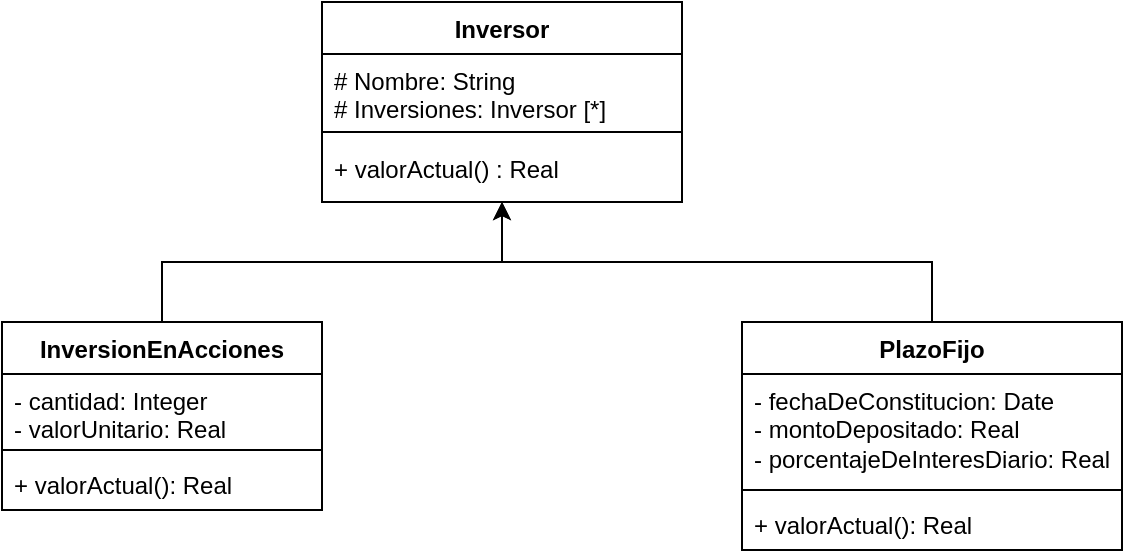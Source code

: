 <mxfile version="21.7.5" type="device" pages="2">
  <diagram id="C5RBs43oDa-KdzZeNtuy" name="Page-1">
    <mxGraphModel dx="1418" dy="855" grid="1" gridSize="10" guides="1" tooltips="1" connect="1" arrows="1" fold="1" page="1" pageScale="1" pageWidth="827" pageHeight="1169" math="0" shadow="0">
      <root>
        <mxCell id="WIyWlLk6GJQsqaUBKTNV-0" />
        <mxCell id="WIyWlLk6GJQsqaUBKTNV-1" parent="WIyWlLk6GJQsqaUBKTNV-0" />
        <mxCell id="DRMMrB3HVODrKAB7Sjzj-1" value="Inversor" style="swimlane;fontStyle=1;align=center;verticalAlign=top;childLayout=stackLayout;horizontal=1;startSize=26;horizontalStack=0;resizeParent=1;resizeParentMax=0;resizeLast=0;collapsible=1;marginBottom=0;whiteSpace=wrap;html=1;" vertex="1" parent="WIyWlLk6GJQsqaUBKTNV-1">
          <mxGeometry x="340" y="160" width="180" height="100" as="geometry" />
        </mxCell>
        <mxCell id="DRMMrB3HVODrKAB7Sjzj-2" value="# Nombre: String&lt;br&gt;&lt;span style=&quot;background-color: initial;&quot;&gt;# Inversiones: Inversor [*]&lt;/span&gt;" style="text;strokeColor=none;fillColor=none;align=left;verticalAlign=top;spacingLeft=4;spacingRight=4;overflow=hidden;rotatable=0;points=[[0,0.5],[1,0.5]];portConstraint=eastwest;whiteSpace=wrap;html=1;" vertex="1" parent="DRMMrB3HVODrKAB7Sjzj-1">
          <mxGeometry y="26" width="180" height="34" as="geometry" />
        </mxCell>
        <mxCell id="DRMMrB3HVODrKAB7Sjzj-3" value="" style="line;strokeWidth=1;fillColor=none;align=left;verticalAlign=middle;spacingTop=-1;spacingLeft=3;spacingRight=3;rotatable=0;labelPosition=right;points=[];portConstraint=eastwest;strokeColor=inherit;" vertex="1" parent="DRMMrB3HVODrKAB7Sjzj-1">
          <mxGeometry y="60" width="180" height="10" as="geometry" />
        </mxCell>
        <mxCell id="DRMMrB3HVODrKAB7Sjzj-4" value="+ valorActual() : Real" style="text;strokeColor=none;fillColor=none;align=left;verticalAlign=top;spacingLeft=4;spacingRight=4;overflow=hidden;rotatable=0;points=[[0,0.5],[1,0.5]];portConstraint=eastwest;whiteSpace=wrap;html=1;" vertex="1" parent="DRMMrB3HVODrKAB7Sjzj-1">
          <mxGeometry y="70" width="180" height="30" as="geometry" />
        </mxCell>
        <mxCell id="DRMMrB3HVODrKAB7Sjzj-5" value="InversionEnAcciones" style="swimlane;fontStyle=1;align=center;verticalAlign=top;childLayout=stackLayout;horizontal=1;startSize=26;horizontalStack=0;resizeParent=1;resizeParentMax=0;resizeLast=0;collapsible=1;marginBottom=0;whiteSpace=wrap;html=1;" vertex="1" parent="WIyWlLk6GJQsqaUBKTNV-1">
          <mxGeometry x="180" y="320" width="160" height="94" as="geometry" />
        </mxCell>
        <mxCell id="DRMMrB3HVODrKAB7Sjzj-6" value="- cantidad: Integer&lt;br&gt;- valorUnitario: Real" style="text;strokeColor=none;fillColor=none;align=left;verticalAlign=top;spacingLeft=4;spacingRight=4;overflow=hidden;rotatable=0;points=[[0,0.5],[1,0.5]];portConstraint=eastwest;whiteSpace=wrap;html=1;" vertex="1" parent="DRMMrB3HVODrKAB7Sjzj-5">
          <mxGeometry y="26" width="160" height="34" as="geometry" />
        </mxCell>
        <mxCell id="DRMMrB3HVODrKAB7Sjzj-7" value="" style="line;strokeWidth=1;fillColor=none;align=left;verticalAlign=middle;spacingTop=-1;spacingLeft=3;spacingRight=3;rotatable=0;labelPosition=right;points=[];portConstraint=eastwest;strokeColor=inherit;" vertex="1" parent="DRMMrB3HVODrKAB7Sjzj-5">
          <mxGeometry y="60" width="160" height="8" as="geometry" />
        </mxCell>
        <mxCell id="DRMMrB3HVODrKAB7Sjzj-8" value="+ valorActual(): Real" style="text;strokeColor=none;fillColor=none;align=left;verticalAlign=top;spacingLeft=4;spacingRight=4;overflow=hidden;rotatable=0;points=[[0,0.5],[1,0.5]];portConstraint=eastwest;whiteSpace=wrap;html=1;" vertex="1" parent="DRMMrB3HVODrKAB7Sjzj-5">
          <mxGeometry y="68" width="160" height="26" as="geometry" />
        </mxCell>
        <mxCell id="DRMMrB3HVODrKAB7Sjzj-9" value="PlazoFijo" style="swimlane;fontStyle=1;align=center;verticalAlign=top;childLayout=stackLayout;horizontal=1;startSize=26;horizontalStack=0;resizeParent=1;resizeParentMax=0;resizeLast=0;collapsible=1;marginBottom=0;whiteSpace=wrap;html=1;" vertex="1" parent="WIyWlLk6GJQsqaUBKTNV-1">
          <mxGeometry x="550" y="320" width="190" height="114" as="geometry" />
        </mxCell>
        <mxCell id="DRMMrB3HVODrKAB7Sjzj-10" value="- fechaDeConstitucion: Date&lt;br&gt;- montoDepositado: Real&lt;br&gt;- porcentajeDeInteresDiario: Real" style="text;strokeColor=none;fillColor=none;align=left;verticalAlign=top;spacingLeft=4;spacingRight=4;overflow=hidden;rotatable=0;points=[[0,0.5],[1,0.5]];portConstraint=eastwest;whiteSpace=wrap;html=1;" vertex="1" parent="DRMMrB3HVODrKAB7Sjzj-9">
          <mxGeometry y="26" width="190" height="54" as="geometry" />
        </mxCell>
        <mxCell id="DRMMrB3HVODrKAB7Sjzj-11" value="" style="line;strokeWidth=1;fillColor=none;align=left;verticalAlign=middle;spacingTop=-1;spacingLeft=3;spacingRight=3;rotatable=0;labelPosition=right;points=[];portConstraint=eastwest;strokeColor=inherit;" vertex="1" parent="DRMMrB3HVODrKAB7Sjzj-9">
          <mxGeometry y="80" width="190" height="8" as="geometry" />
        </mxCell>
        <mxCell id="DRMMrB3HVODrKAB7Sjzj-12" value="+ valorActual(): Real" style="text;strokeColor=none;fillColor=none;align=left;verticalAlign=top;spacingLeft=4;spacingRight=4;overflow=hidden;rotatable=0;points=[[0,0.5],[1,0.5]];portConstraint=eastwest;whiteSpace=wrap;html=1;" vertex="1" parent="DRMMrB3HVODrKAB7Sjzj-9">
          <mxGeometry y="88" width="190" height="26" as="geometry" />
        </mxCell>
        <mxCell id="DRMMrB3HVODrKAB7Sjzj-14" value="" style="endArrow=classic;html=1;rounded=0;edgeStyle=orthogonalEdgeStyle;" edge="1" parent="WIyWlLk6GJQsqaUBKTNV-1" source="DRMMrB3HVODrKAB7Sjzj-5" target="DRMMrB3HVODrKAB7Sjzj-1">
          <mxGeometry width="50" height="50" relative="1" as="geometry">
            <mxPoint x="680" y="410" as="sourcePoint" />
            <mxPoint x="730" y="360" as="targetPoint" />
          </mxGeometry>
        </mxCell>
        <mxCell id="DRMMrB3HVODrKAB7Sjzj-15" value="" style="edgeStyle=orthogonalEdgeStyle;orthogonalLoop=1;jettySize=auto;html=1;rounded=0;" edge="1" parent="WIyWlLk6GJQsqaUBKTNV-1" source="DRMMrB3HVODrKAB7Sjzj-9" target="DRMMrB3HVODrKAB7Sjzj-1">
          <mxGeometry width="80" relative="1" as="geometry">
            <mxPoint x="710" y="380" as="sourcePoint" />
            <mxPoint x="790" y="380" as="targetPoint" />
            <Array as="points">
              <mxPoint x="645" y="290" />
              <mxPoint x="430" y="290" />
            </Array>
          </mxGeometry>
        </mxCell>
      </root>
    </mxGraphModel>
  </diagram>
  <diagram id="aHENAPCufKloDeLuIXQS" name="Página-2">
    <mxGraphModel dx="474" dy="884" grid="1" gridSize="10" guides="1" tooltips="1" connect="1" arrows="1" fold="1" page="1" pageScale="1" pageWidth="827" pageHeight="1169" math="0" shadow="0">
      <root>
        <mxCell id="0" />
        <mxCell id="1" parent="0" />
        <mxCell id="BMzTofD3opcZjoU_3iYe-1" value="ReporteDeConstruccion" style="swimlane;fontStyle=1;align=center;verticalAlign=top;childLayout=stackLayout;horizontal=1;startSize=26;horizontalStack=0;resizeParent=1;resizeParentMax=0;resizeLast=0;collapsible=1;marginBottom=0;whiteSpace=wrap;html=1;" vertex="1" parent="1">
          <mxGeometry x="340" y="20" width="230" height="100" as="geometry" />
        </mxCell>
        <mxCell id="BMzTofD3opcZjoU_3iYe-3" value="" style="line;strokeWidth=1;fillColor=none;align=left;verticalAlign=middle;spacingTop=-1;spacingLeft=3;spacingRight=3;rotatable=0;labelPosition=right;points=[];portConstraint=eastwest;strokeColor=inherit;" vertex="1" parent="BMzTofD3opcZjoU_3iYe-1">
          <mxGeometry y="26" width="230" height="8" as="geometry" />
        </mxCell>
        <mxCell id="BMzTofD3opcZjoU_3iYe-4" value="+ volumenDeMaterial(material: String): Real&lt;br&gt;+ superficieDeColor(color:String): Real&lt;br&gt;+ agregarPieza" style="text;strokeColor=none;fillColor=none;align=left;verticalAlign=top;spacingLeft=4;spacingRight=4;overflow=hidden;rotatable=0;points=[[0,0.5],[1,0.5]];portConstraint=eastwest;whiteSpace=wrap;html=1;" vertex="1" parent="BMzTofD3opcZjoU_3iYe-1">
          <mxGeometry y="34" width="230" height="66" as="geometry" />
        </mxCell>
        <mxCell id="BMzTofD3opcZjoU_3iYe-5" value="&lt;p style=&quot;margin:0px;margin-top:4px;text-align:center;&quot;&gt;&lt;i&gt;&amp;lt;&amp;lt;Abstract&amp;gt;&amp;gt;&lt;/i&gt;&lt;br&gt;&lt;b&gt;Pieza&lt;/b&gt;&lt;/p&gt;&lt;hr size=&quot;1&quot;&gt;&lt;p style=&quot;margin:0px;margin-left:4px;&quot;&gt;- material: String&lt;br&gt;- color: String&lt;/p&gt;&lt;hr size=&quot;1&quot;&gt;&lt;p style=&quot;margin:0px;margin-left:4px;&quot;&gt;+ getVolumenDeMaterial(nombre del material: String): Real&lt;br&gt;+ getSuperficieDeColor(unNombreDeColor: String): Real&lt;/p&gt;&lt;span id=&quot;docs-internal-guid-397ee441-7fff-5609-20b0-b73727539040&quot;&gt;&lt;/span&gt;" style="verticalAlign=top;align=left;overflow=fill;fontSize=12;fontFamily=Helvetica;html=1;whiteSpace=wrap;" vertex="1" parent="1">
          <mxGeometry x="320" y="210" width="320" height="130" as="geometry" />
        </mxCell>
        <mxCell id="BMzTofD3opcZjoU_3iYe-7" value="Cilindro" style="swimlane;fontStyle=1;align=center;verticalAlign=top;childLayout=stackLayout;horizontal=1;startSize=26;horizontalStack=0;resizeParent=1;resizeParentMax=0;resizeLast=0;collapsible=1;marginBottom=0;whiteSpace=wrap;html=1;" vertex="1" parent="1">
          <mxGeometry x="10" y="400" width="340" height="112" as="geometry" />
        </mxCell>
        <mxCell id="BMzTofD3opcZjoU_3iYe-8" value="- radio: Integer&lt;br&gt;- altura: Integer" style="text;strokeColor=none;fillColor=none;align=left;verticalAlign=top;spacingLeft=4;spacingRight=4;overflow=hidden;rotatable=0;points=[[0,0.5],[1,0.5]];portConstraint=eastwest;whiteSpace=wrap;html=1;" vertex="1" parent="BMzTofD3opcZjoU_3iYe-7">
          <mxGeometry y="26" width="340" height="44" as="geometry" />
        </mxCell>
        <mxCell id="BMzTofD3opcZjoU_3iYe-9" value="" style="line;strokeWidth=1;fillColor=none;align=left;verticalAlign=middle;spacingTop=-1;spacingLeft=3;spacingRight=3;rotatable=0;labelPosition=right;points=[];portConstraint=eastwest;strokeColor=inherit;" vertex="1" parent="BMzTofD3opcZjoU_3iYe-7">
          <mxGeometry y="70" width="340" height="2" as="geometry" />
        </mxCell>
        <mxCell id="BMzTofD3opcZjoU_3iYe-10" value="+ getVolumenDeMaterial(nombre del material: String): Real&lt;br&gt;+ getSuperficieDeColor(unNombreDeColor: String): Real" style="text;strokeColor=none;fillColor=none;align=left;verticalAlign=top;spacingLeft=4;spacingRight=4;overflow=hidden;rotatable=0;points=[[0,0.5],[1,0.5]];portConstraint=eastwest;whiteSpace=wrap;html=1;" vertex="1" parent="BMzTofD3opcZjoU_3iYe-7">
          <mxGeometry y="72" width="340" height="40" as="geometry" />
        </mxCell>
        <mxCell id="BMzTofD3opcZjoU_3iYe-11" value="Esfera" style="swimlane;fontStyle=1;align=center;verticalAlign=top;childLayout=stackLayout;horizontal=1;startSize=26;horizontalStack=0;resizeParent=1;resizeParentMax=0;resizeLast=0;collapsible=1;marginBottom=0;whiteSpace=wrap;html=1;" vertex="1" parent="1">
          <mxGeometry x="390" y="400" width="340" height="94" as="geometry" />
        </mxCell>
        <mxCell id="BMzTofD3opcZjoU_3iYe-12" value="- radio: Integer" style="text;strokeColor=none;fillColor=none;align=left;verticalAlign=top;spacingLeft=4;spacingRight=4;overflow=hidden;rotatable=0;points=[[0,0.5],[1,0.5]];portConstraint=eastwest;whiteSpace=wrap;html=1;" vertex="1" parent="BMzTofD3opcZjoU_3iYe-11">
          <mxGeometry y="26" width="340" height="26" as="geometry" />
        </mxCell>
        <mxCell id="BMzTofD3opcZjoU_3iYe-13" value="" style="line;strokeWidth=1;fillColor=none;align=left;verticalAlign=middle;spacingTop=-1;spacingLeft=3;spacingRight=3;rotatable=0;labelPosition=right;points=[];portConstraint=eastwest;strokeColor=inherit;" vertex="1" parent="BMzTofD3opcZjoU_3iYe-11">
          <mxGeometry y="52" width="340" height="2" as="geometry" />
        </mxCell>
        <mxCell id="BMzTofD3opcZjoU_3iYe-14" value="+ getVolumenDeMaterial(nombre del material: String): Real&lt;br&gt;+ getSuperficieDeColor(unNombreDeColor: String): Real" style="text;strokeColor=none;fillColor=none;align=left;verticalAlign=top;spacingLeft=4;spacingRight=4;overflow=hidden;rotatable=0;points=[[0,0.5],[1,0.5]];portConstraint=eastwest;whiteSpace=wrap;html=1;" vertex="1" parent="BMzTofD3opcZjoU_3iYe-11">
          <mxGeometry y="54" width="340" height="40" as="geometry" />
        </mxCell>
        <mxCell id="BMzTofD3opcZjoU_3iYe-15" value="PrismaRectangular" style="swimlane;fontStyle=1;align=center;verticalAlign=top;childLayout=stackLayout;horizontal=1;startSize=26;horizontalStack=0;resizeParent=1;resizeParentMax=0;resizeLast=0;collapsible=1;marginBottom=0;whiteSpace=wrap;html=1;" vertex="1" parent="1">
          <mxGeometry x="750" y="400" width="340" height="122" as="geometry" />
        </mxCell>
        <mxCell id="BMzTofD3opcZjoU_3iYe-16" value="- ladoMayor:Integer&lt;br&gt;- ladoMenor: Integer&lt;br&gt;- altura: Integer" style="text;strokeColor=none;fillColor=none;align=left;verticalAlign=top;spacingLeft=4;spacingRight=4;overflow=hidden;rotatable=0;points=[[0,0.5],[1,0.5]];portConstraint=eastwest;whiteSpace=wrap;html=1;" vertex="1" parent="BMzTofD3opcZjoU_3iYe-15">
          <mxGeometry y="26" width="340" height="54" as="geometry" />
        </mxCell>
        <mxCell id="BMzTofD3opcZjoU_3iYe-17" value="" style="line;strokeWidth=1;fillColor=none;align=left;verticalAlign=middle;spacingTop=-1;spacingLeft=3;spacingRight=3;rotatable=0;labelPosition=right;points=[];portConstraint=eastwest;strokeColor=inherit;" vertex="1" parent="BMzTofD3opcZjoU_3iYe-15">
          <mxGeometry y="80" width="340" height="2" as="geometry" />
        </mxCell>
        <mxCell id="BMzTofD3opcZjoU_3iYe-18" value="+ getVolumenDeMaterial(nombre del material: String): Real&lt;br&gt;+ getSuperficieDeColor(unNombreDeColor: String): Real" style="text;strokeColor=none;fillColor=none;align=left;verticalAlign=top;spacingLeft=4;spacingRight=4;overflow=hidden;rotatable=0;points=[[0,0.5],[1,0.5]];portConstraint=eastwest;whiteSpace=wrap;html=1;" vertex="1" parent="BMzTofD3opcZjoU_3iYe-15">
          <mxGeometry y="82" width="340" height="40" as="geometry" />
        </mxCell>
        <mxCell id="BMzTofD3opcZjoU_3iYe-19" value="" style="endArrow=open;html=1;endSize=12;startArrow=diamondThin;startSize=14;startFill=1;edgeStyle=orthogonalEdgeStyle;align=left;verticalAlign=bottom;rounded=0;exitX=0.304;exitY=1;exitDx=0;exitDy=0;exitPerimeter=0;" edge="1" parent="1" source="BMzTofD3opcZjoU_3iYe-4" target="BMzTofD3opcZjoU_3iYe-5">
          <mxGeometry x="-1" y="3" relative="1" as="geometry">
            <mxPoint x="430" y="340" as="sourcePoint" />
            <mxPoint x="590" y="340" as="targetPoint" />
          </mxGeometry>
        </mxCell>
        <mxCell id="BMzTofD3opcZjoU_3iYe-22" value="0--* Piezas" style="text;html=1;align=center;verticalAlign=middle;resizable=0;points=[];autosize=1;strokeColor=none;fillColor=none;" vertex="1" parent="1">
          <mxGeometry x="415" y="120" width="80" height="30" as="geometry" />
        </mxCell>
        <mxCell id="BMzTofD3opcZjoU_3iYe-24" value="" style="endArrow=classic;html=1;rounded=0;exitX=0.55;exitY=-0.009;exitDx=0;exitDy=0;exitPerimeter=0;" edge="1" parent="1" source="BMzTofD3opcZjoU_3iYe-7" target="BMzTofD3opcZjoU_3iYe-5">
          <mxGeometry width="50" height="50" relative="1" as="geometry">
            <mxPoint x="480" y="360" as="sourcePoint" />
            <mxPoint x="530" y="310" as="targetPoint" />
          </mxGeometry>
        </mxCell>
        <mxCell id="BMzTofD3opcZjoU_3iYe-25" value="" style="endArrow=classic;html=1;rounded=0;" edge="1" parent="1" source="BMzTofD3opcZjoU_3iYe-11" target="BMzTofD3opcZjoU_3iYe-5">
          <mxGeometry width="50" height="50" relative="1" as="geometry">
            <mxPoint x="480" y="360" as="sourcePoint" />
            <mxPoint x="530" y="310" as="targetPoint" />
          </mxGeometry>
        </mxCell>
        <mxCell id="BMzTofD3opcZjoU_3iYe-26" value="" style="endArrow=classic;html=1;rounded=0;" edge="1" parent="1" source="BMzTofD3opcZjoU_3iYe-15" target="BMzTofD3opcZjoU_3iYe-5">
          <mxGeometry width="50" height="50" relative="1" as="geometry">
            <mxPoint x="480" y="360" as="sourcePoint" />
            <mxPoint x="530" y="310" as="targetPoint" />
          </mxGeometry>
        </mxCell>
      </root>
    </mxGraphModel>
  </diagram>
</mxfile>
